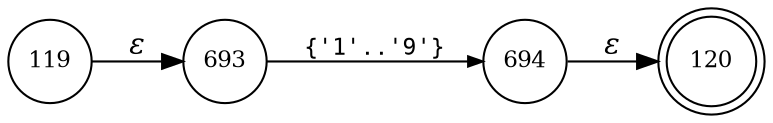 digraph ATN {
rankdir=LR;
s120[fontsize=11, label="120", shape=doublecircle, fixedsize=true, width=.6];
s693[fontsize=11,label="693", shape=circle, fixedsize=true, width=.55, peripheries=1];
s694[fontsize=11,label="694", shape=circle, fixedsize=true, width=.55, peripheries=1];
s119[fontsize=11,label="119", shape=circle, fixedsize=true, width=.55, peripheries=1];
s119 -> s693 [fontname="Times-Italic", label="&epsilon;"];
s693 -> s694 [fontsize=11, fontname="Courier", arrowsize=.7, label = "{'1'..'9'}", arrowhead = normal];
s694 -> s120 [fontname="Times-Italic", label="&epsilon;"];
}